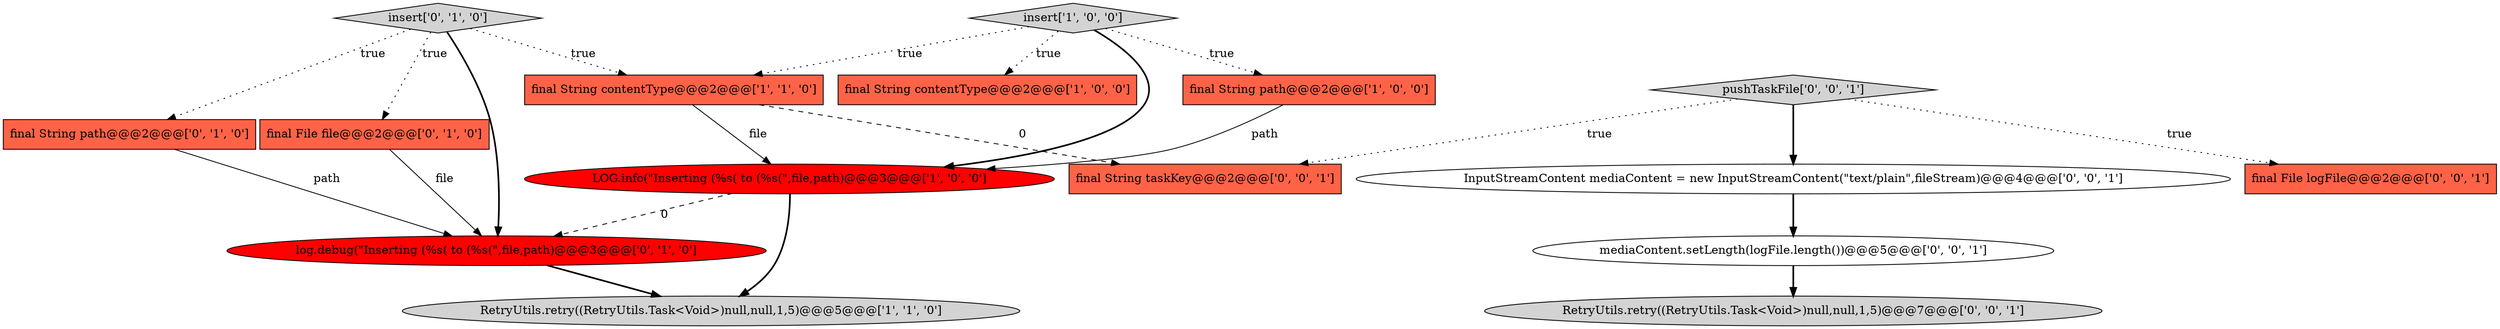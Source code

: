 digraph {
3 [style = filled, label = "final String contentType@@@2@@@['1', '1', '0']", fillcolor = tomato, shape = box image = "AAA0AAABBB1BBB"];
13 [style = filled, label = "RetryUtils.retry((RetryUtils.Task<Void>)null,null,1,5)@@@7@@@['0', '0', '1']", fillcolor = lightgray, shape = ellipse image = "AAA0AAABBB3BBB"];
1 [style = filled, label = "final String contentType@@@2@@@['1', '0', '0']", fillcolor = tomato, shape = box image = "AAA0AAABBB1BBB"];
14 [style = filled, label = "InputStreamContent mediaContent = new InputStreamContent(\"text/plain\",fileStream)@@@4@@@['0', '0', '1']", fillcolor = white, shape = ellipse image = "AAA0AAABBB3BBB"];
7 [style = filled, label = "insert['0', '1', '0']", fillcolor = lightgray, shape = diamond image = "AAA0AAABBB2BBB"];
4 [style = filled, label = "LOG.info(\"Inserting (%s( to (%s(\",file,path)@@@3@@@['1', '0', '0']", fillcolor = red, shape = ellipse image = "AAA1AAABBB1BBB"];
8 [style = filled, label = "final String path@@@2@@@['0', '1', '0']", fillcolor = tomato, shape = box image = "AAA0AAABBB2BBB"];
12 [style = filled, label = "pushTaskFile['0', '0', '1']", fillcolor = lightgray, shape = diamond image = "AAA0AAABBB3BBB"];
0 [style = filled, label = "insert['1', '0', '0']", fillcolor = lightgray, shape = diamond image = "AAA0AAABBB1BBB"];
2 [style = filled, label = "final String path@@@2@@@['1', '0', '0']", fillcolor = tomato, shape = box image = "AAA0AAABBB1BBB"];
15 [style = filled, label = "mediaContent.setLength(logFile.length())@@@5@@@['0', '0', '1']", fillcolor = white, shape = ellipse image = "AAA0AAABBB3BBB"];
6 [style = filled, label = "final File file@@@2@@@['0', '1', '0']", fillcolor = tomato, shape = box image = "AAA0AAABBB2BBB"];
10 [style = filled, label = "final File logFile@@@2@@@['0', '0', '1']", fillcolor = tomato, shape = box image = "AAA0AAABBB3BBB"];
9 [style = filled, label = "log.debug(\"Inserting (%s( to (%s(\",file,path)@@@3@@@['0', '1', '0']", fillcolor = red, shape = ellipse image = "AAA1AAABBB2BBB"];
11 [style = filled, label = "final String taskKey@@@2@@@['0', '0', '1']", fillcolor = tomato, shape = box image = "AAA0AAABBB3BBB"];
5 [style = filled, label = "RetryUtils.retry((RetryUtils.Task<Void>)null,null,1,5)@@@5@@@['1', '1', '0']", fillcolor = lightgray, shape = ellipse image = "AAA0AAABBB1BBB"];
7->6 [style = dotted, label="true"];
15->13 [style = bold, label=""];
2->4 [style = solid, label="path"];
8->9 [style = solid, label="path"];
6->9 [style = solid, label="file"];
12->11 [style = dotted, label="true"];
7->9 [style = bold, label=""];
4->9 [style = dashed, label="0"];
12->10 [style = dotted, label="true"];
0->4 [style = bold, label=""];
7->3 [style = dotted, label="true"];
12->14 [style = bold, label=""];
9->5 [style = bold, label=""];
14->15 [style = bold, label=""];
0->3 [style = dotted, label="true"];
0->2 [style = dotted, label="true"];
7->8 [style = dotted, label="true"];
4->5 [style = bold, label=""];
3->11 [style = dashed, label="0"];
0->1 [style = dotted, label="true"];
3->4 [style = solid, label="file"];
}
